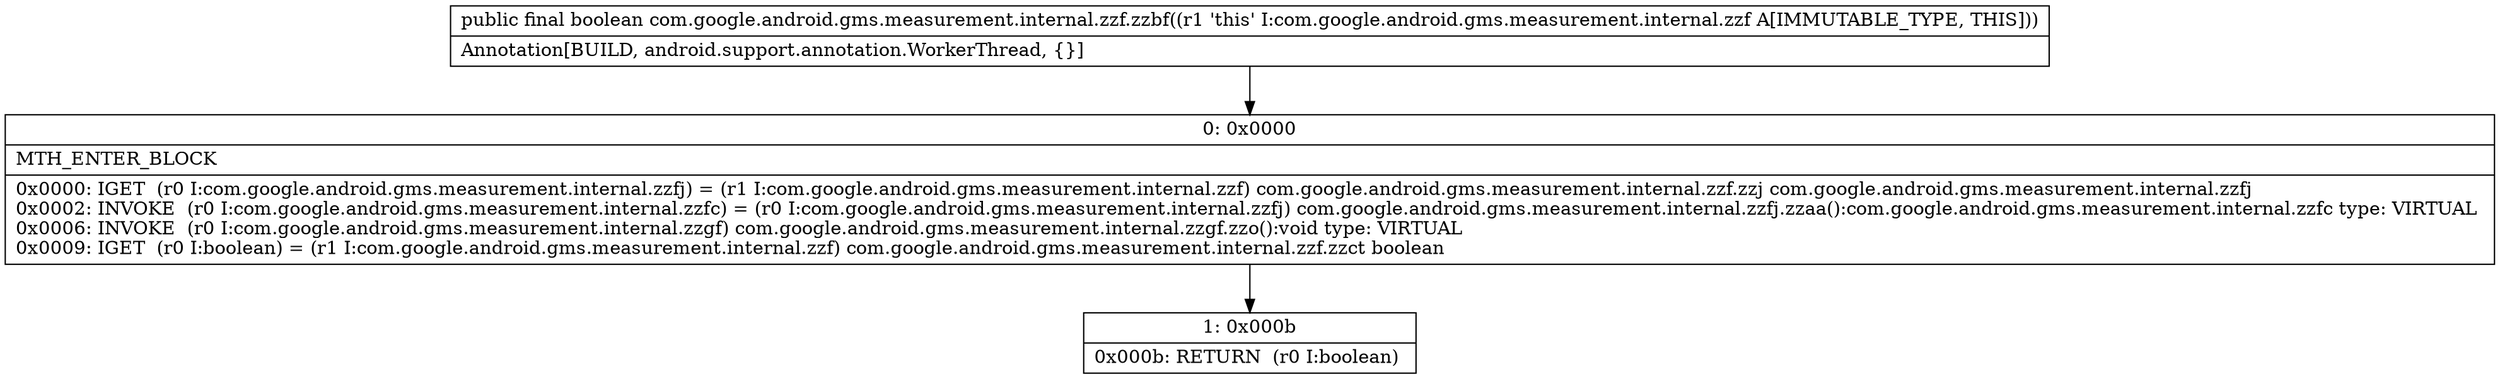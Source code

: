 digraph "CFG forcom.google.android.gms.measurement.internal.zzf.zzbf()Z" {
Node_0 [shape=record,label="{0\:\ 0x0000|MTH_ENTER_BLOCK\l|0x0000: IGET  (r0 I:com.google.android.gms.measurement.internal.zzfj) = (r1 I:com.google.android.gms.measurement.internal.zzf) com.google.android.gms.measurement.internal.zzf.zzj com.google.android.gms.measurement.internal.zzfj \l0x0002: INVOKE  (r0 I:com.google.android.gms.measurement.internal.zzfc) = (r0 I:com.google.android.gms.measurement.internal.zzfj) com.google.android.gms.measurement.internal.zzfj.zzaa():com.google.android.gms.measurement.internal.zzfc type: VIRTUAL \l0x0006: INVOKE  (r0 I:com.google.android.gms.measurement.internal.zzgf) com.google.android.gms.measurement.internal.zzgf.zzo():void type: VIRTUAL \l0x0009: IGET  (r0 I:boolean) = (r1 I:com.google.android.gms.measurement.internal.zzf) com.google.android.gms.measurement.internal.zzf.zzct boolean \l}"];
Node_1 [shape=record,label="{1\:\ 0x000b|0x000b: RETURN  (r0 I:boolean) \l}"];
MethodNode[shape=record,label="{public final boolean com.google.android.gms.measurement.internal.zzf.zzbf((r1 'this' I:com.google.android.gms.measurement.internal.zzf A[IMMUTABLE_TYPE, THIS]))  | Annotation[BUILD, android.support.annotation.WorkerThread, \{\}]\l}"];
MethodNode -> Node_0;
Node_0 -> Node_1;
}

